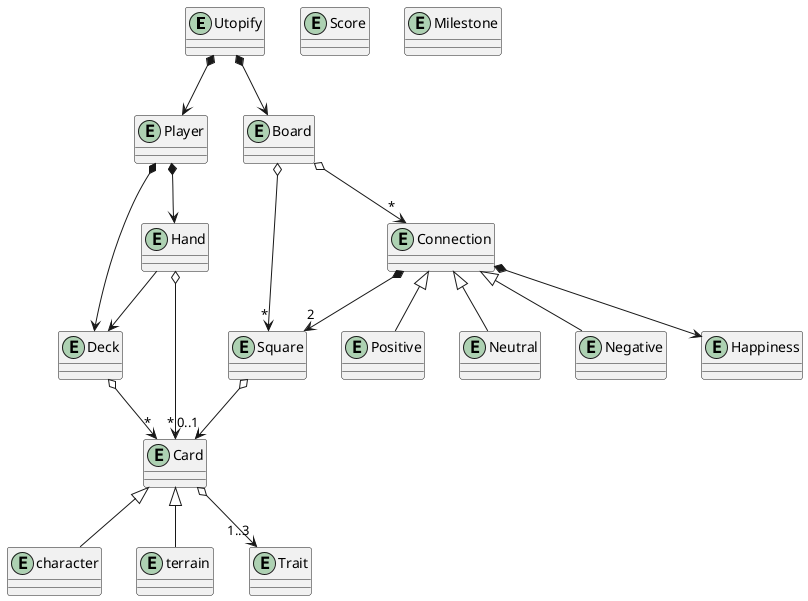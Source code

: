 ﻿@startuml

entity Utopify
entity Player
entity Deck
entity Hand
entity Card
entity character
entity terrain
entity Trait
entity Board
entity Square
entity Connection
entity Positive
entity Neutral
entity Negative
entity Happiness
entity Score
entity Milestone

Utopify *--> Player
Player *--> Deck
Player *--> Hand
Hand --> Deck
Hand o--> "*" Card
Deck o--> "*" Card
Card o--> "1..3" Trait
Card <|-- character
Card <|-- terrain

Utopify *--> Board
Board o--> "*" Square
Board o--> "*" Connection
Square o--> "0..1" Card
Connection *--> "2" Square
Connection *--> Happiness
Connection <|-- Positive
Connection <|-- Neutral
Connection <|-- Negative
 
@enduml